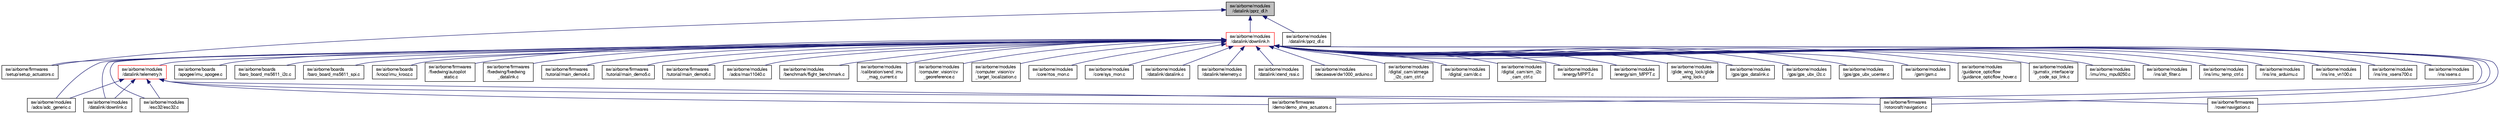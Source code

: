 digraph "sw/airborne/modules/datalink/pprz_dl.h"
{
  edge [fontname="FreeSans",fontsize="10",labelfontname="FreeSans",labelfontsize="10"];
  node [fontname="FreeSans",fontsize="10",shape=record];
  Node1 [label="sw/airborne/modules\l/datalink/pprz_dl.h",height=0.2,width=0.4,color="black", fillcolor="grey75", style="filled", fontcolor="black"];
  Node1 -> Node2 [dir="back",color="midnightblue",fontsize="10",style="solid",fontname="FreeSans"];
  Node2 [label="sw/airborne/firmwares\l/setup/setup_actuators.c",height=0.2,width=0.4,color="black", fillcolor="white", style="filled",URL="$setup__actuators_8c.html"];
  Node1 -> Node3 [dir="back",color="midnightblue",fontsize="10",style="solid",fontname="FreeSans"];
  Node3 [label="sw/airborne/modules\l/datalink/downlink.h",height=0.2,width=0.4,color="red", fillcolor="white", style="filled",URL="$downlink_8h.html",tooltip="Common code for AP and FBW telemetry. "];
  Node3 -> Node4 [dir="back",color="midnightblue",fontsize="10",style="solid",fontname="FreeSans"];
  Node4 [label="sw/airborne/modules\l/datalink/telemetry.h",height=0.2,width=0.4,color="red", fillcolor="white", style="filled",URL="$telemetry_8h.html",tooltip="Periodic telemetry system header (includes downlink utility and generated code). "];
  Node4 -> Node5 [dir="back",color="midnightblue",fontsize="10",style="solid",fontname="FreeSans"];
  Node5 [label="sw/airborne/firmwares\l/demo/demo_ahrs_actuators.c",height=0.2,width=0.4,color="black", fillcolor="white", style="filled",URL="$demo__ahrs__actuators_8c.html",tooltip="Demo prog with ahrs and simple roll/pitch commands to actuators. "];
  Node4 -> Node6 [dir="back",color="midnightblue",fontsize="10",style="solid",fontname="FreeSans"];
  Node6 [label="sw/airborne/firmwares\l/rotorcraft/navigation.c",height=0.2,width=0.4,color="black", fillcolor="white", style="filled",URL="$rotorcraft_2navigation_8c.html",tooltip="Rotorcraft navigation functions. "];
  Node4 -> Node7 [dir="back",color="midnightblue",fontsize="10",style="solid",fontname="FreeSans"];
  Node7 [label="sw/airborne/firmwares\l/rover/navigation.c",height=0.2,width=0.4,color="black", fillcolor="white", style="filled",URL="$rover_2navigation_8c.html",tooltip="Rover navigation functions. "];
  Node4 -> Node8 [dir="back",color="midnightblue",fontsize="10",style="solid",fontname="FreeSans"];
  Node8 [label="sw/airborne/modules\l/adcs/adc_generic.c",height=0.2,width=0.4,color="black", fillcolor="white", style="filled",URL="$adc__generic_8c.html",tooltip="This module can be used to read one or two values from the ADC channels in a generic way..."];
  Node4 -> Node9 [dir="back",color="midnightblue",fontsize="10",style="solid",fontname="FreeSans"];
  Node9 [label="sw/airborne/modules\l/datalink/downlink.c",height=0.2,width=0.4,color="black", fillcolor="white", style="filled",URL="$downlink_8c.html",tooltip="Common code for AP and FBW telemetry. "];
  Node4 -> Node10 [dir="back",color="midnightblue",fontsize="10",style="solid",fontname="FreeSans"];
  Node10 [label="sw/airborne/modules\l/esc32/esc32.c",height=0.2,width=0.4,color="black", fillcolor="white", style="filled",URL="$esc32_8c.html"];
  Node3 -> Node11 [dir="back",color="midnightblue",fontsize="10",style="solid",fontname="FreeSans"];
  Node11 [label="sw/airborne/boards\l/apogee/imu_apogee.c",height=0.2,width=0.4,color="black", fillcolor="white", style="filled",URL="$imu__apogee_8c.html",tooltip="Driver for the IMU on the Apogee board. "];
  Node3 -> Node12 [dir="back",color="midnightblue",fontsize="10",style="solid",fontname="FreeSans"];
  Node12 [label="sw/airborne/boards\l/baro_board_ms5611_i2c.c",height=0.2,width=0.4,color="black", fillcolor="white", style="filled",URL="$baro__board__ms5611__i2c_8c.html",tooltip="Driver for onboard MS5611 baro via I2C. "];
  Node3 -> Node13 [dir="back",color="midnightblue",fontsize="10",style="solid",fontname="FreeSans"];
  Node13 [label="sw/airborne/boards\l/baro_board_ms5611_spi.c",height=0.2,width=0.4,color="black", fillcolor="white", style="filled",URL="$baro__board__ms5611__spi_8c.html",tooltip="Driver for onboard MS5611 baro via SPI. "];
  Node3 -> Node14 [dir="back",color="midnightblue",fontsize="10",style="solid",fontname="FreeSans"];
  Node14 [label="sw/airborne/boards\l/krooz/imu_krooz.c",height=0.2,width=0.4,color="black", fillcolor="white", style="filled",URL="$imu__krooz_8c.html",tooltip="Driver for the IMU on the KroozSD board. "];
  Node3 -> Node5 [dir="back",color="midnightblue",fontsize="10",style="solid",fontname="FreeSans"];
  Node3 -> Node15 [dir="back",color="midnightblue",fontsize="10",style="solid",fontname="FreeSans"];
  Node15 [label="sw/airborne/firmwares\l/fixedwing/autopilot\l_static.c",height=0.2,width=0.4,color="black", fillcolor="white", style="filled",URL="$fixedwing_2autopilot__static_8c.html"];
  Node3 -> Node16 [dir="back",color="midnightblue",fontsize="10",style="solid",fontname="FreeSans"];
  Node16 [label="sw/airborne/firmwares\l/fixedwing/fixedwing\l_datalink.c",height=0.2,width=0.4,color="black", fillcolor="white", style="filled",URL="$fixedwing__datalink_8c.html",tooltip="Handling of messages coming from ground and other A/Cs. "];
  Node3 -> Node6 [dir="back",color="midnightblue",fontsize="10",style="solid",fontname="FreeSans"];
  Node3 -> Node7 [dir="back",color="midnightblue",fontsize="10",style="solid",fontname="FreeSans"];
  Node3 -> Node2 [dir="back",color="midnightblue",fontsize="10",style="solid",fontname="FreeSans"];
  Node3 -> Node17 [dir="back",color="midnightblue",fontsize="10",style="solid",fontname="FreeSans"];
  Node17 [label="sw/airborne/firmwares\l/tutorial/main_demo4.c",height=0.2,width=0.4,color="black", fillcolor="white", style="filled",URL="$main__demo4_8c.html"];
  Node3 -> Node18 [dir="back",color="midnightblue",fontsize="10",style="solid",fontname="FreeSans"];
  Node18 [label="sw/airborne/firmwares\l/tutorial/main_demo5.c",height=0.2,width=0.4,color="black", fillcolor="white", style="filled",URL="$main__demo5_8c.html"];
  Node3 -> Node19 [dir="back",color="midnightblue",fontsize="10",style="solid",fontname="FreeSans"];
  Node19 [label="sw/airborne/firmwares\l/tutorial/main_demo6.c",height=0.2,width=0.4,color="black", fillcolor="white", style="filled",URL="$main__demo6_8c.html"];
  Node3 -> Node8 [dir="back",color="midnightblue",fontsize="10",style="solid",fontname="FreeSans"];
  Node3 -> Node20 [dir="back",color="midnightblue",fontsize="10",style="solid",fontname="FreeSans"];
  Node20 [label="sw/airborne/modules\l/adcs/max11040.c",height=0.2,width=0.4,color="black", fillcolor="white", style="filled",URL="$max11040_8c.html",tooltip="Maxim MAX11040 ADC interface. "];
  Node3 -> Node21 [dir="back",color="midnightblue",fontsize="10",style="solid",fontname="FreeSans"];
  Node21 [label="sw/airborne/modules\l/benchmark/flight_benchmark.c",height=0.2,width=0.4,color="black", fillcolor="white", style="filled",URL="$flight__benchmark_8c.html"];
  Node3 -> Node22 [dir="back",color="midnightblue",fontsize="10",style="solid",fontname="FreeSans"];
  Node22 [label="sw/airborne/modules\l/calibration/send_imu\l_mag_current.c",height=0.2,width=0.4,color="black", fillcolor="white", style="filled",URL="$send__imu__mag__current_8c.html",tooltip="Enables sending of IMU_MAG_CURRENT_CALIBRATION message. "];
  Node3 -> Node23 [dir="back",color="midnightblue",fontsize="10",style="solid",fontname="FreeSans"];
  Node23 [label="sw/airborne/modules\l/computer_vision/cv\l_georeference.c",height=0.2,width=0.4,color="black", fillcolor="white", style="filled",URL="$cv__georeference_8c.html"];
  Node3 -> Node24 [dir="back",color="midnightblue",fontsize="10",style="solid",fontname="FreeSans"];
  Node24 [label="sw/airborne/modules\l/computer_vision/cv\l_target_localization.c",height=0.2,width=0.4,color="black", fillcolor="white", style="filled",URL="$cv__target__localization_8c.html"];
  Node3 -> Node25 [dir="back",color="midnightblue",fontsize="10",style="solid",fontname="FreeSans"];
  Node25 [label="sw/airborne/modules\l/core/rtos_mon.c",height=0.2,width=0.4,color="black", fillcolor="white", style="filled",URL="$rtos__mon_8c.html"];
  Node3 -> Node26 [dir="back",color="midnightblue",fontsize="10",style="solid",fontname="FreeSans"];
  Node26 [label="sw/airborne/modules\l/core/sys_mon.c",height=0.2,width=0.4,color="black", fillcolor="white", style="filled",URL="$sys__mon_8c.html",tooltip="System monitoring for bare metal targets return cpu load, average exec time, ... "];
  Node3 -> Node27 [dir="back",color="midnightblue",fontsize="10",style="solid",fontname="FreeSans"];
  Node27 [label="sw/airborne/modules\l/datalink/datalink.c",height=0.2,width=0.4,color="black", fillcolor="white", style="filled",URL="$datalink_8c.html",tooltip="Handling of messages coming from ground and other A/Cs. "];
  Node3 -> Node9 [dir="back",color="midnightblue",fontsize="10",style="solid",fontname="FreeSans"];
  Node3 -> Node28 [dir="back",color="midnightblue",fontsize="10",style="solid",fontname="FreeSans"];
  Node28 [label="sw/airborne/modules\l/datalink/telemetry.c",height=0.2,width=0.4,color="black", fillcolor="white", style="filled",URL="$telemetry_8c.html",tooltip="Periodic telemetry system utility function. "];
  Node3 -> Node29 [dir="back",color="midnightblue",fontsize="10",style="solid",fontname="FreeSans"];
  Node29 [label="sw/airborne/modules\l/datalink/xtend_rssi.c",height=0.2,width=0.4,color="black", fillcolor="white", style="filled",URL="$xtend__rssi_8c.html",tooltip="This measures the rssi pwm signal from a Digi XTend radio modem and sends a message with the info..."];
  Node3 -> Node30 [dir="back",color="midnightblue",fontsize="10",style="solid",fontname="FreeSans"];
  Node30 [label="sw/airborne/modules\l/decawave/dw1000_arduino.c",height=0.2,width=0.4,color="black", fillcolor="white", style="filled",URL="$dw1000__arduino_8c.html"];
  Node3 -> Node31 [dir="back",color="midnightblue",fontsize="10",style="solid",fontname="FreeSans"];
  Node31 [label="sw/airborne/modules\l/digital_cam/atmega\l_i2c_cam_ctrl.c",height=0.2,width=0.4,color="black", fillcolor="white", style="filled",URL="$atmega__i2c__cam__ctrl_8c.html",tooltip="Interface with digital camera though AVR AtMega chip. "];
  Node3 -> Node32 [dir="back",color="midnightblue",fontsize="10",style="solid",fontname="FreeSans"];
  Node32 [label="sw/airborne/modules\l/digital_cam/dc.c",height=0.2,width=0.4,color="black", fillcolor="white", style="filled",URL="$dc_8c.html",tooltip="Standard Digital Camera Control Interface. "];
  Node3 -> Node33 [dir="back",color="midnightblue",fontsize="10",style="solid",fontname="FreeSans"];
  Node33 [label="sw/airborne/modules\l/digital_cam/sim_i2c\l_cam_ctrl.c",height=0.2,width=0.4,color="black", fillcolor="white", style="filled",URL="$sim__i2c__cam__ctrl_8c.html",tooltip="Simulated Interface with digital camera. "];
  Node3 -> Node34 [dir="back",color="midnightblue",fontsize="10",style="solid",fontname="FreeSans"];
  Node34 [label="sw/airborne/modules\l/energy/MPPT.c",height=0.2,width=0.4,color="black", fillcolor="white", style="filled",URL="$MPPT_8c.html",tooltip="Solar cells MPTT monitoring. "];
  Node3 -> Node35 [dir="back",color="midnightblue",fontsize="10",style="solid",fontname="FreeSans"];
  Node35 [label="sw/airborne/modules\l/energy/sim_MPPT.c",height=0.2,width=0.4,color="black", fillcolor="white", style="filled",URL="$sim__MPPT_8c.html"];
  Node3 -> Node10 [dir="back",color="midnightblue",fontsize="10",style="solid",fontname="FreeSans"];
  Node3 -> Node36 [dir="back",color="midnightblue",fontsize="10",style="solid",fontname="FreeSans"];
  Node36 [label="sw/airborne/modules\l/glide_wing_lock/glide\l_wing_lock.c",height=0.2,width=0.4,color="black", fillcolor="white", style="filled",URL="$glide__wing__lock_8c.html"];
  Node3 -> Node37 [dir="back",color="midnightblue",fontsize="10",style="solid",fontname="FreeSans"];
  Node37 [label="sw/airborne/modules\l/gps/gps_datalink.c",height=0.2,width=0.4,color="black", fillcolor="white", style="filled",URL="$gps__datalink_8c.html",tooltip="GPS system based on datalink. "];
  Node3 -> Node38 [dir="back",color="midnightblue",fontsize="10",style="solid",fontname="FreeSans"];
  Node38 [label="sw/airborne/modules\l/gps/gps_ubx_i2c.c",height=0.2,width=0.4,color="black", fillcolor="white", style="filled",URL="$gps__ubx__i2c_8c.html",tooltip="pprz link device for Ublox over I2C "];
  Node3 -> Node39 [dir="back",color="midnightblue",fontsize="10",style="solid",fontname="FreeSans"];
  Node39 [label="sw/airborne/modules\l/gps/gps_ubx_ucenter.c",height=0.2,width=0.4,color="black", fillcolor="white", style="filled",URL="$gps__ubx__ucenter_8c.html",tooltip="Configure Ublox GPS. "];
  Node3 -> Node40 [dir="back",color="midnightblue",fontsize="10",style="solid",fontname="FreeSans"];
  Node40 [label="sw/airborne/modules\l/gsm/gsm.c",height=0.2,width=0.4,color="black", fillcolor="white", style="filled",URL="$gsm_8c.html"];
  Node3 -> Node41 [dir="back",color="midnightblue",fontsize="10",style="solid",fontname="FreeSans"];
  Node41 [label="sw/airborne/modules\l/guidance_opticflow\l/guidance_opticflow_hover.c",height=0.2,width=0.4,color="black", fillcolor="white", style="filled",URL="$guidance__opticflow__hover_8c.html",tooltip="Optical-flow based control for Linux based systems. "];
  Node3 -> Node42 [dir="back",color="midnightblue",fontsize="10",style="solid",fontname="FreeSans"];
  Node42 [label="sw/airborne/modules\l/gumstix_interface/qr\l_code_spi_link.c",height=0.2,width=0.4,color="black", fillcolor="white", style="filled",URL="$qr__code__spi__link_8c.html"];
  Node3 -> Node43 [dir="back",color="midnightblue",fontsize="10",style="solid",fontname="FreeSans"];
  Node43 [label="sw/airborne/modules\l/imu/imu_mpu9250.c",height=0.2,width=0.4,color="black", fillcolor="white", style="filled",URL="$imu__mpu9250_8c.html"];
  Node3 -> Node44 [dir="back",color="midnightblue",fontsize="10",style="solid",fontname="FreeSans"];
  Node44 [label="sw/airborne/modules\l/ins/alt_filter.c",height=0.2,width=0.4,color="black", fillcolor="white", style="filled",URL="$alt__filter_8c.html"];
  Node3 -> Node45 [dir="back",color="midnightblue",fontsize="10",style="solid",fontname="FreeSans"];
  Node45 [label="sw/airborne/modules\l/ins/imu_temp_ctrl.c",height=0.2,width=0.4,color="black", fillcolor="white", style="filled",URL="$imu__temp__ctrl_8c.html",tooltip="INS temperature control on pwm 6 for Bebop2, pwm 10 for DISCO. "];
  Node3 -> Node46 [dir="back",color="midnightblue",fontsize="10",style="solid",fontname="FreeSans"];
  Node46 [label="sw/airborne/modules\l/ins/ins_arduimu.c",height=0.2,width=0.4,color="black", fillcolor="white", style="filled",URL="$modules_2ins_2ins__arduimu_8c.html"];
  Node3 -> Node47 [dir="back",color="midnightblue",fontsize="10",style="solid",fontname="FreeSans"];
  Node47 [label="sw/airborne/modules\l/ins/ins_vn100.c",height=0.2,width=0.4,color="black", fillcolor="white", style="filled",URL="$ins__vn100_8c.html"];
  Node3 -> Node48 [dir="back",color="midnightblue",fontsize="10",style="solid",fontname="FreeSans"];
  Node48 [label="sw/airborne/modules\l/ins/ins_xsens700.c",height=0.2,width=0.4,color="black", fillcolor="white", style="filled",URL="$ins__xsens700_8c.html",tooltip="Xsens700 as a full INS solution. "];
  Node3 -> Node49 [dir="back",color="midnightblue",fontsize="10",style="solid",fontname="FreeSans"];
  Node49 [label="sw/airborne/modules\l/ins/xsens.c",height=0.2,width=0.4,color="black", fillcolor="white", style="filled",URL="$xsens_8c.html",tooltip="Parser for the Xsens protocol. "];
  Node1 -> Node50 [dir="back",color="midnightblue",fontsize="10",style="solid",fontname="FreeSans"];
  Node50 [label="sw/airborne/modules\l/datalink/pprz_dl.c",height=0.2,width=0.4,color="black", fillcolor="white", style="filled",URL="$pprz__dl_8c.html"];
}
